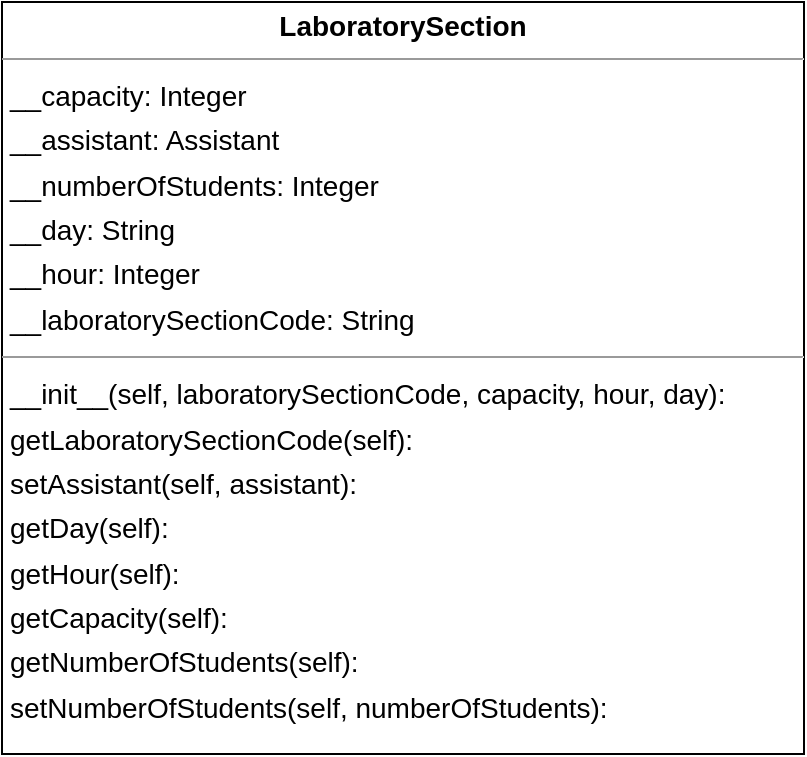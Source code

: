 <mxfile version="22.1.16" type="device">
  <diagram id="0xQtsalgb5Hy4gMD8fiz" name="Sayfa -1">
    <mxGraphModel dx="922" dy="651" grid="1" gridSize="10" guides="1" tooltips="1" connect="1" arrows="1" fold="1" page="0" pageScale="1" pageWidth="827" pageHeight="1169" background="none" math="0" shadow="0">
      <root>
        <mxCell id="0" />
        <mxCell id="1" parent="0" />
        <mxCell id="node0" value="&lt;p style=&quot;margin:0px;margin-top:4px;text-align:center;&quot;&gt;&lt;b&gt;LaboratorySection&lt;/b&gt;&lt;/p&gt;&lt;hr size=&quot;1&quot;&gt;&lt;p style=&quot;margin:0 0 0 4px;line-height:1.6;&quot;&gt; __capacity: Integer&lt;br&gt; __assistant: Assistant&lt;br&gt; __numberOfStudents: Integer&lt;br&gt; __day: String&lt;br&gt; __hour: Integer&lt;br&gt; __laboratorySectionCode: String&lt;/p&gt;&lt;hr size=&quot;1&quot;&gt;&lt;p style=&quot;margin:0 0 0 4px;line-height:1.6;&quot;&gt; __init__(self, laboratorySectionCode, capacity, hour, day): &lt;br&gt; getLaboratorySectionCode(self): &lt;br&gt; setAssistant(self, assistant): &lt;br&gt; getDay(self): &lt;br&gt; getHour(self): &lt;br&gt; getCapacity(self): &lt;br&gt; getNumberOfStudents(self): &lt;br&gt; setNumberOfStudents(self, numberOfStudents): &lt;/p&gt;" style="verticalAlign=top;align=left;overflow=fill;fontSize=14;fontFamily=Helvetica;html=1;rounded=0;shadow=0;comic=0;labelBackgroundColor=none;strokeWidth=1;" parent="1" vertex="1">
          <mxGeometry x="-199" y="226" width="401" height="376" as="geometry" />
        </mxCell>
      </root>
    </mxGraphModel>
  </diagram>
</mxfile>
